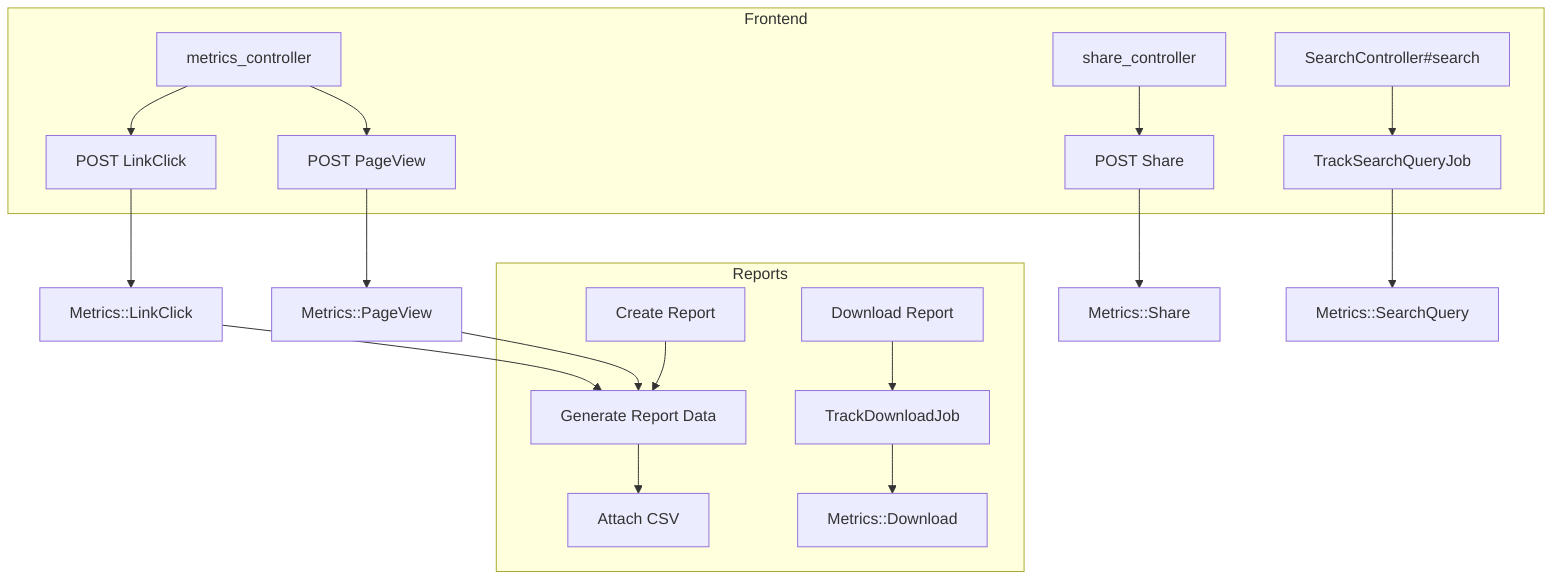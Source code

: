 flowchart TD

  %% Frontend Tracking
  subgraph Frontend
    JS1[metrics_controller] --> PVPOST[POST PageView]
    JS1 --> LCPPOST[POST LinkClick]
    JS2[share_controller] --> SHPOST[POST Share]
    SRCH[SearchController#search] --> SQJOB[TrackSearchQueryJob]
  end

  %% Backend Records
  PVPOST --> PV[Metrics::PageView]
  LCPPOST --> LC[Metrics::LinkClick]
  SHPOST --> SH[Metrics::Share]
  SQJOB --> SQ[Metrics::SearchQuery]

  %% Reports
  subgraph Reports
    NEWR[Create Report] --> GENR[Generate Report Data]
    GENR --> CSV[Attach CSV]
    DL[Download Report] --> TDJ[TrackDownloadJob]
    TDJ --> DLREC[Metrics::Download]
  end

  PV --> GENR
  LC --> GENR